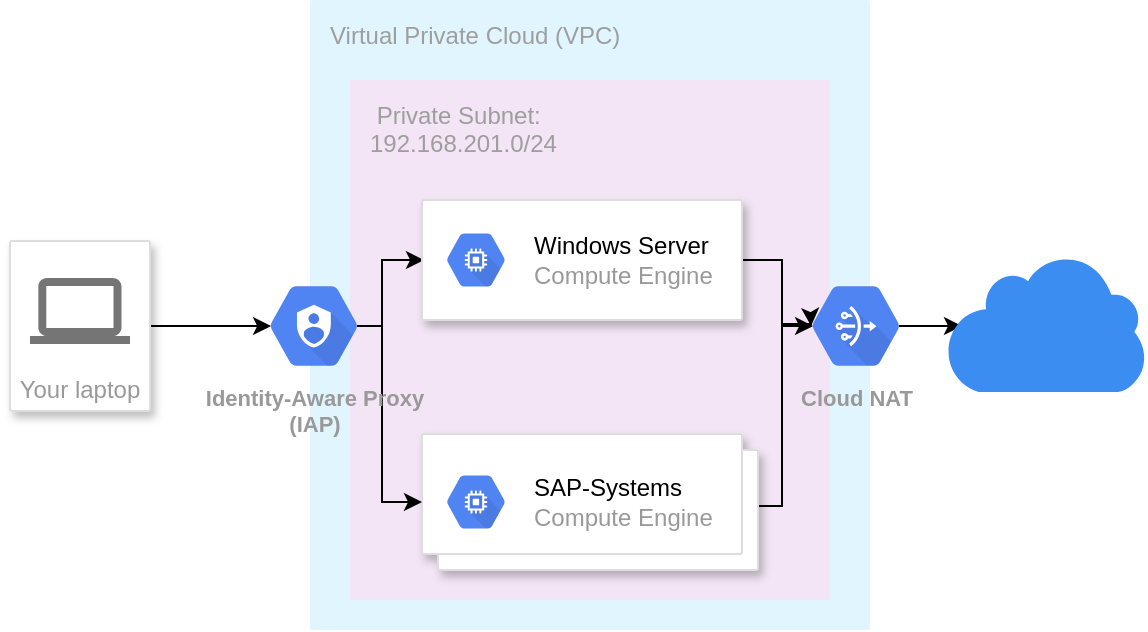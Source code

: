 <mxfile version="15.5.0" type="device"><diagram id="Xmde2neFLHlXR6_zJ9Na" name="Page-1"><mxGraphModel dx="1422" dy="781" grid="1" gridSize="10" guides="1" tooltips="1" connect="1" arrows="1" fold="1" page="1" pageScale="1" pageWidth="850" pageHeight="1100" math="0" shadow="0"><root><mxCell id="0"/><mxCell id="1" parent="0"/><mxCell id="zUJs4r50PhyT-Z3LtDmC-2" value="Virtual Private Cloud (VPC)&lt;br&gt;&lt;br&gt;" style="sketch=0;points=[[0,0,0],[0.25,0,0],[0.5,0,0],[0.75,0,0],[1,0,0],[1,0.25,0],[1,0.5,0],[1,0.75,0],[1,1,0],[0.75,1,0],[0.5,1,0],[0.25,1,0],[0,1,0],[0,0.75,0],[0,0.5,0],[0,0.25,0]];rounded=1;absoluteArcSize=1;arcSize=2;html=1;strokeColor=none;gradientColor=none;shadow=0;dashed=0;fontSize=12;fontColor=#9E9E9E;align=left;verticalAlign=top;spacing=10;spacingTop=-4;fillColor=#E1F5FE;" vertex="1" parent="1"><mxGeometry x="330" y="140" width="280" height="315" as="geometry"/></mxCell><mxCell id="zUJs4r50PhyT-Z3LtDmC-1" value="&amp;nbsp;Private Subnet:&lt;br&gt;192.168.201.0/24" style="sketch=0;points=[[0,0,0],[0.25,0,0],[0.5,0,0],[0.75,0,0],[1,0,0],[1,0.25,0],[1,0.5,0],[1,0.75,0],[1,1,0],[0.75,1,0],[0.5,1,0],[0.25,1,0],[0,1,0],[0,0.75,0],[0,0.5,0],[0,0.25,0]];rounded=1;absoluteArcSize=1;arcSize=2;html=1;strokeColor=none;gradientColor=none;shadow=0;dashed=0;fontSize=12;fontColor=#9E9E9E;align=left;verticalAlign=top;spacing=10;spacingTop=-4;fillColor=#F3E5F5;" vertex="1" parent="1"><mxGeometry x="350" y="180" width="240" height="260" as="geometry"/></mxCell><mxCell id="zUJs4r50PhyT-Z3LtDmC-19" style="edgeStyle=orthogonalEdgeStyle;rounded=0;orthogonalLoop=1;jettySize=auto;html=1;exitX=1;exitY=0.5;exitDx=0;exitDy=0;entryX=0.175;entryY=0.5;entryDx=0;entryDy=0;entryPerimeter=0;" edge="1" parent="1"><mxGeometry relative="1" as="geometry"><mxPoint x="580.55" y="303" as="targetPoint"/><mxPoint x="550" y="393" as="sourcePoint"/><Array as="points"><mxPoint x="566" y="393"/><mxPoint x="566" y="302"/></Array></mxGeometry></mxCell><mxCell id="zUJs4r50PhyT-Z3LtDmC-3" value="" style="shape=mxgraph.gcp2.doubleRect;strokeColor=#dddddd;shadow=1;strokeWidth=1;" vertex="1" parent="1"><mxGeometry x="386" y="357" width="168" height="68" as="geometry"/></mxCell><mxCell id="zUJs4r50PhyT-Z3LtDmC-4" value="&lt;font color=&quot;#000000&quot;&gt;SAP-Systems&lt;/font&gt;&lt;br&gt;Compute Engine" style="sketch=0;dashed=0;connectable=0;html=1;fillColor=#5184F3;strokeColor=none;shape=mxgraph.gcp2.hexIcon;prIcon=compute_engine;part=1;labelPosition=right;verticalLabelPosition=middle;align=left;verticalAlign=middle;spacingLeft=5;fontColor=#999999;fontSize=12;" vertex="1" parent="zUJs4r50PhyT-Z3LtDmC-3"><mxGeometry y="0.5" width="44" height="39" relative="1" as="geometry"><mxPoint x="5" y="-19.5" as="offset"/></mxGeometry></mxCell><mxCell id="zUJs4r50PhyT-Z3LtDmC-20" style="edgeStyle=orthogonalEdgeStyle;rounded=0;orthogonalLoop=1;jettySize=auto;html=1;entryX=0.08;entryY=0.522;entryDx=0;entryDy=0;entryPerimeter=0;exitX=0.825;exitY=0.5;exitDx=0;exitDy=0;exitPerimeter=0;" edge="1" parent="1" source="zUJs4r50PhyT-Z3LtDmC-5" target="zUJs4r50PhyT-Z3LtDmC-14"><mxGeometry relative="1" as="geometry"/></mxCell><mxCell id="zUJs4r50PhyT-Z3LtDmC-5" value="Cloud NAT" style="sketch=0;html=1;fillColor=#5184F3;strokeColor=none;verticalAlign=top;labelPosition=center;verticalLabelPosition=bottom;align=center;spacingTop=-6;fontSize=11;fontStyle=1;fontColor=#999999;shape=mxgraph.gcp2.hexIcon;prIcon=cloud_nat" vertex="1" parent="1"><mxGeometry x="570" y="273.75" width="66" height="58.5" as="geometry"/></mxCell><mxCell id="zUJs4r50PhyT-Z3LtDmC-16" style="edgeStyle=orthogonalEdgeStyle;rounded=0;orthogonalLoop=1;jettySize=auto;html=1;exitX=0.825;exitY=0.5;exitDx=0;exitDy=0;exitPerimeter=0;entryX=0;entryY=0.5;entryDx=0;entryDy=0;" edge="1" parent="1"><mxGeometry relative="1" as="geometry"><mxPoint x="361.45" y="303" as="sourcePoint"/><mxPoint x="387" y="270" as="targetPoint"/><Array as="points"><mxPoint x="366" y="303"/><mxPoint x="366" y="270"/></Array></mxGeometry></mxCell><mxCell id="zUJs4r50PhyT-Z3LtDmC-17" style="edgeStyle=orthogonalEdgeStyle;rounded=0;orthogonalLoop=1;jettySize=auto;html=1;exitX=0.825;exitY=0.5;exitDx=0;exitDy=0;exitPerimeter=0;entryX=0;entryY=0.5;entryDx=0;entryDy=0;" edge="1" parent="1" source="zUJs4r50PhyT-Z3LtDmC-7" target="zUJs4r50PhyT-Z3LtDmC-3"><mxGeometry relative="1" as="geometry"><Array as="points"><mxPoint x="366" y="303"/><mxPoint x="366" y="391"/></Array></mxGeometry></mxCell><mxCell id="zUJs4r50PhyT-Z3LtDmC-7" value="Identity-Aware Proxy&lt;br/&gt;(IAP)" style="sketch=0;html=1;fillColor=#5184F3;strokeColor=none;verticalAlign=top;labelPosition=center;verticalLabelPosition=bottom;align=center;spacingTop=-6;fontSize=11;fontStyle=1;fontColor=#999999;shape=mxgraph.gcp2.hexIcon;prIcon=cloud_iam" vertex="1" parent="1"><mxGeometry x="299" y="273.75" width="66" height="58.5" as="geometry"/></mxCell><mxCell id="zUJs4r50PhyT-Z3LtDmC-15" style="edgeStyle=orthogonalEdgeStyle;rounded=0;orthogonalLoop=1;jettySize=auto;html=1;entryX=0.175;entryY=0.5;entryDx=0;entryDy=0;entryPerimeter=0;" edge="1" parent="1" source="zUJs4r50PhyT-Z3LtDmC-9" target="zUJs4r50PhyT-Z3LtDmC-7"><mxGeometry relative="1" as="geometry"/></mxCell><mxCell id="zUJs4r50PhyT-Z3LtDmC-9" value="Your laptop" style="strokeColor=#dddddd;shadow=1;strokeWidth=1;rounded=1;absoluteArcSize=1;arcSize=2;labelPosition=center;verticalLabelPosition=middle;align=center;verticalAlign=bottom;spacingLeft=0;fontColor=#999999;fontSize=12;whiteSpace=wrap;spacingBottom=2;" vertex="1" parent="1"><mxGeometry x="180" y="260.5" width="70" height="85" as="geometry"/></mxCell><mxCell id="zUJs4r50PhyT-Z3LtDmC-10" value="" style="sketch=0;dashed=0;connectable=0;html=1;fillColor=#757575;strokeColor=none;shape=mxgraph.gcp2.laptop;part=1;" vertex="1" parent="zUJs4r50PhyT-Z3LtDmC-9"><mxGeometry x="0.5" width="50" height="33" relative="1" as="geometry"><mxPoint x="-25" y="18.5" as="offset"/></mxGeometry></mxCell><mxCell id="zUJs4r50PhyT-Z3LtDmC-18" style="edgeStyle=orthogonalEdgeStyle;rounded=0;orthogonalLoop=1;jettySize=auto;html=1;entryX=0.175;entryY=0.5;entryDx=0;entryDy=0;entryPerimeter=0;" edge="1" parent="1" source="zUJs4r50PhyT-Z3LtDmC-11" target="zUJs4r50PhyT-Z3LtDmC-5"><mxGeometry relative="1" as="geometry"/></mxCell><mxCell id="zUJs4r50PhyT-Z3LtDmC-11" value="" style="strokeColor=#dddddd;shadow=1;strokeWidth=1;rounded=1;absoluteArcSize=1;arcSize=2;" vertex="1" parent="1"><mxGeometry x="386" y="240" width="160" height="60" as="geometry"/></mxCell><mxCell id="zUJs4r50PhyT-Z3LtDmC-12" value="&lt;font color=&quot;#000000&quot;&gt;Windows Server&lt;/font&gt;&lt;br&gt;Compute Engine" style="sketch=0;dashed=0;connectable=0;html=1;fillColor=#5184F3;strokeColor=none;shape=mxgraph.gcp2.hexIcon;prIcon=compute_engine;part=1;labelPosition=right;verticalLabelPosition=middle;align=left;verticalAlign=middle;spacingLeft=5;fontColor=#999999;fontSize=12;" vertex="1" parent="zUJs4r50PhyT-Z3LtDmC-11"><mxGeometry y="0.5" width="44" height="39" relative="1" as="geometry"><mxPoint x="5" y="-19.5" as="offset"/></mxGeometry></mxCell><mxCell id="zUJs4r50PhyT-Z3LtDmC-14" value="" style="sketch=0;html=1;aspect=fixed;strokeColor=none;shadow=0;align=center;verticalAlign=top;fillColor=#3B8DF1;shape=mxgraph.gcp2.cloud" vertex="1" parent="1"><mxGeometry x="648" y="267" width="100" height="69" as="geometry"/></mxCell></root></mxGraphModel></diagram></mxfile>